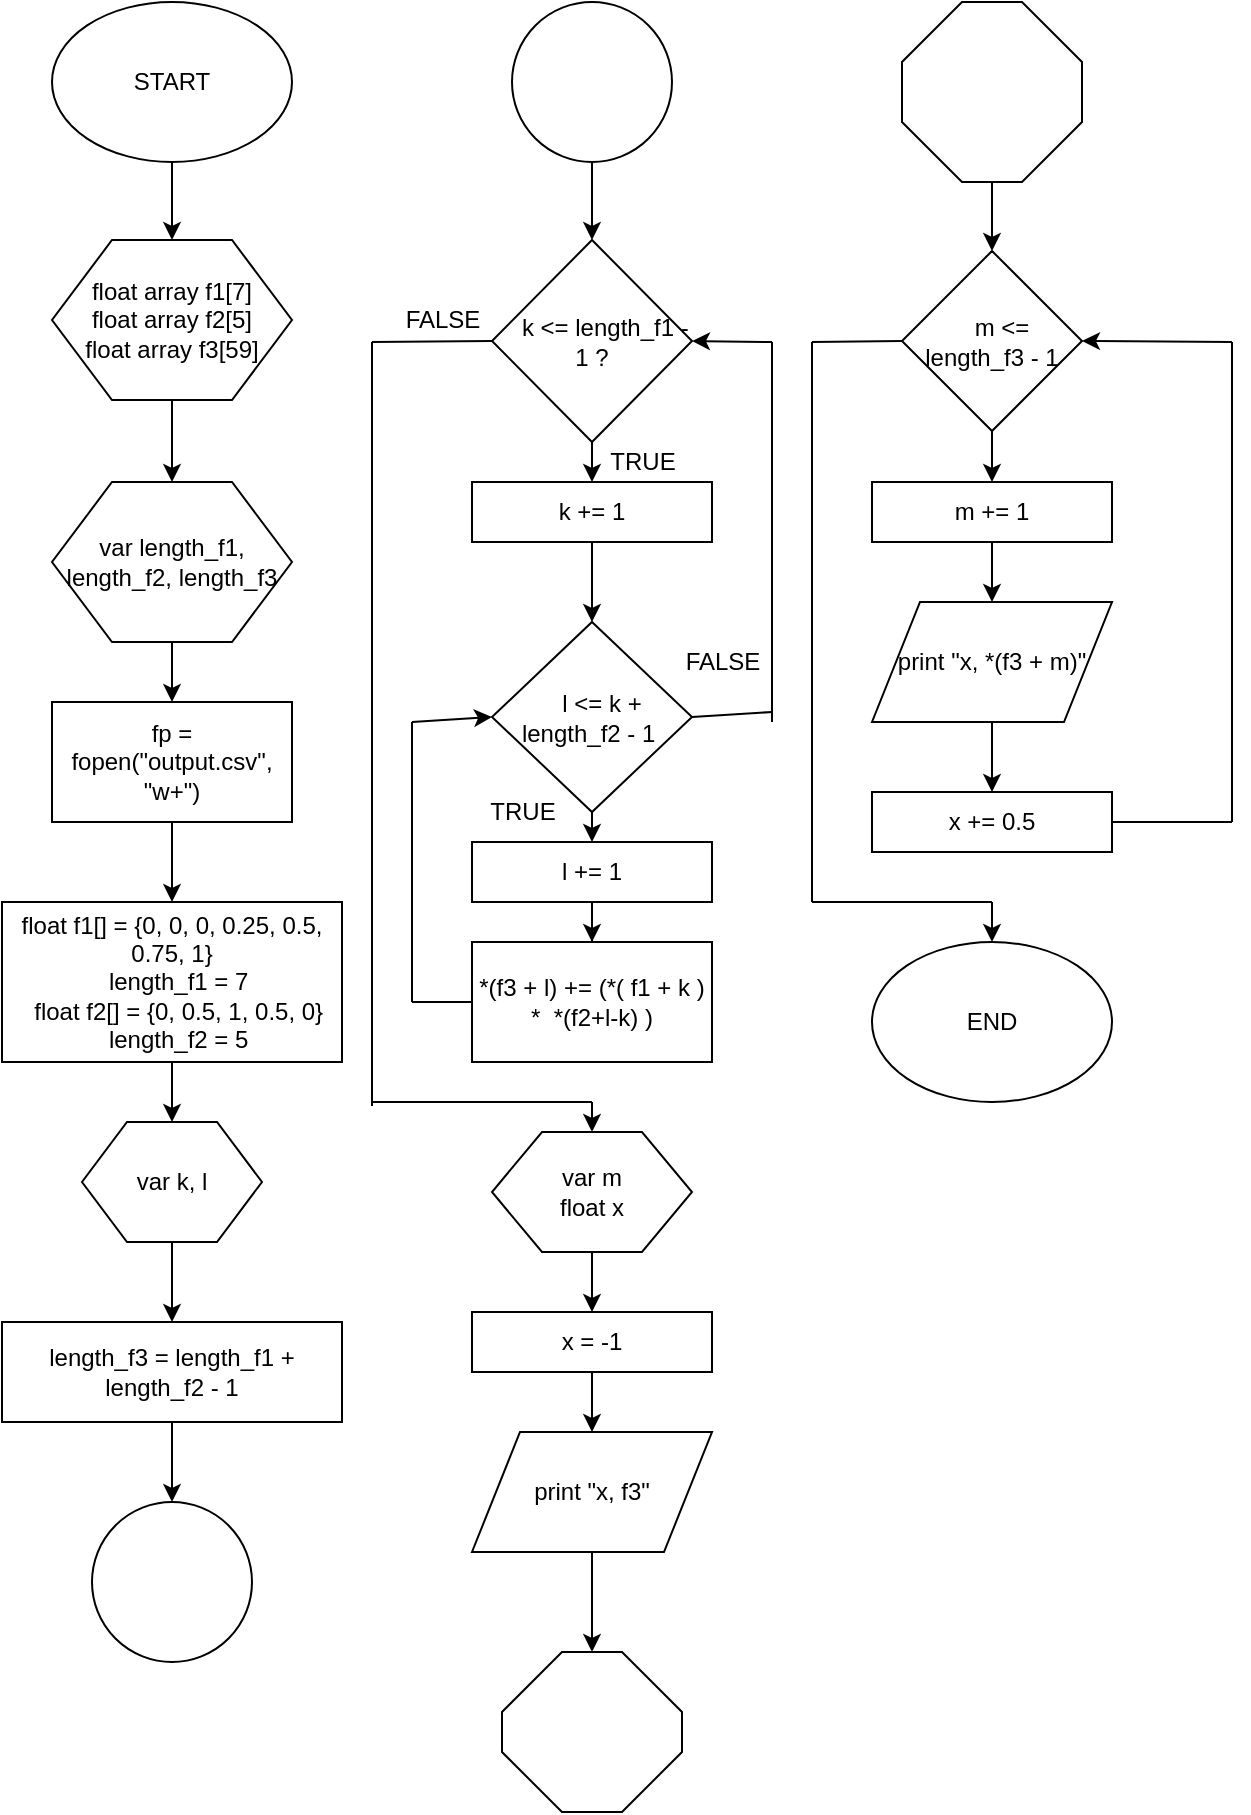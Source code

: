 <mxfile version="12.7.4"><diagram id="ftKhaE1WnbpQ56k5tuIr" name="Page-1"><mxGraphModel dx="2015" dy="1103" grid="1" gridSize="10" guides="1" tooltips="1" connect="1" arrows="1" fold="1" page="1" pageScale="1" pageWidth="850" pageHeight="1100" math="0" shadow="0"><root><mxCell id="0"/><mxCell id="1" parent="0"/><mxCell id="ZUdp_55HdIpqBzMfKWcr-104" value="" style="edgeStyle=orthogonalEdgeStyle;rounded=0;orthogonalLoop=1;jettySize=auto;html=1;" edge="1" parent="1" source="ZUdp_55HdIpqBzMfKWcr-95" target="ZUdp_55HdIpqBzMfKWcr-96"><mxGeometry relative="1" as="geometry"/></mxCell><mxCell id="ZUdp_55HdIpqBzMfKWcr-95" value="START" style="ellipse;whiteSpace=wrap;html=1;" vertex="1" parent="1"><mxGeometry x="40" y="40" width="120" height="80" as="geometry"/></mxCell><mxCell id="ZUdp_55HdIpqBzMfKWcr-105" value="" style="edgeStyle=orthogonalEdgeStyle;rounded=0;orthogonalLoop=1;jettySize=auto;html=1;" edge="1" parent="1" source="ZUdp_55HdIpqBzMfKWcr-96" target="ZUdp_55HdIpqBzMfKWcr-97"><mxGeometry relative="1" as="geometry"/></mxCell><mxCell id="ZUdp_55HdIpqBzMfKWcr-96" value="&lt;div&gt;float array f1[7]&lt;/div&gt;&lt;div&gt;float array f2[5]&lt;/div&gt;&lt;div&gt;float array f3[59]&lt;/div&gt;" style="shape=hexagon;perimeter=hexagonPerimeter2;whiteSpace=wrap;html=1;" vertex="1" parent="1"><mxGeometry x="40" y="159" width="120" height="80" as="geometry"/></mxCell><mxCell id="ZUdp_55HdIpqBzMfKWcr-106" value="" style="edgeStyle=orthogonalEdgeStyle;rounded=0;orthogonalLoop=1;jettySize=auto;html=1;" edge="1" parent="1" source="ZUdp_55HdIpqBzMfKWcr-97" target="ZUdp_55HdIpqBzMfKWcr-98"><mxGeometry relative="1" as="geometry"/></mxCell><mxCell id="ZUdp_55HdIpqBzMfKWcr-97" value="&lt;div&gt;var&amp;nbsp;length_f1, length_f2, length_f3&lt;/div&gt;" style="shape=hexagon;perimeter=hexagonPerimeter2;whiteSpace=wrap;html=1;" vertex="1" parent="1"><mxGeometry x="40" y="280" width="120" height="80" as="geometry"/></mxCell><mxCell id="ZUdp_55HdIpqBzMfKWcr-108" value="" style="edgeStyle=orthogonalEdgeStyle;rounded=0;orthogonalLoop=1;jettySize=auto;html=1;" edge="1" parent="1" source="ZUdp_55HdIpqBzMfKWcr-98" target="ZUdp_55HdIpqBzMfKWcr-99"><mxGeometry relative="1" as="geometry"/></mxCell><mxCell id="ZUdp_55HdIpqBzMfKWcr-98" value="fp = fopen(&quot;output.csv&quot;, &quot;w+&quot;)" style="rounded=0;whiteSpace=wrap;html=1;" vertex="1" parent="1"><mxGeometry x="40" y="390" width="120" height="60" as="geometry"/></mxCell><mxCell id="ZUdp_55HdIpqBzMfKWcr-109" value="" style="edgeStyle=orthogonalEdgeStyle;rounded=0;orthogonalLoop=1;jettySize=auto;html=1;" edge="1" parent="1" source="ZUdp_55HdIpqBzMfKWcr-99" target="ZUdp_55HdIpqBzMfKWcr-101"><mxGeometry relative="1" as="geometry"/></mxCell><mxCell id="ZUdp_55HdIpqBzMfKWcr-99" value="&lt;div&gt;float f1[] = {0, 0, 0, 0.25, 0.5, 0.75, 1}&lt;/div&gt;&lt;div&gt;&amp;nbsp; length_f1 = 7&lt;/div&gt;&lt;div&gt;&amp;nbsp; float f2[] = {0, 0.5, 1, 0.5, 0}&lt;/div&gt;&lt;div&gt;&amp;nbsp; length_f2 = 5&lt;/div&gt;" style="rounded=0;whiteSpace=wrap;html=1;" vertex="1" parent="1"><mxGeometry x="15" y="490" width="170" height="80" as="geometry"/></mxCell><mxCell id="ZUdp_55HdIpqBzMfKWcr-110" value="" style="edgeStyle=orthogonalEdgeStyle;rounded=0;orthogonalLoop=1;jettySize=auto;html=1;" edge="1" parent="1" source="ZUdp_55HdIpqBzMfKWcr-101" target="ZUdp_55HdIpqBzMfKWcr-102"><mxGeometry relative="1" as="geometry"/></mxCell><mxCell id="ZUdp_55HdIpqBzMfKWcr-101" value="var k, l" style="shape=hexagon;perimeter=hexagonPerimeter2;whiteSpace=wrap;html=1;" vertex="1" parent="1"><mxGeometry x="55" y="600" width="90" height="60" as="geometry"/></mxCell><mxCell id="ZUdp_55HdIpqBzMfKWcr-111" value="" style="edgeStyle=orthogonalEdgeStyle;rounded=0;orthogonalLoop=1;jettySize=auto;html=1;" edge="1" parent="1" source="ZUdp_55HdIpqBzMfKWcr-102" target="ZUdp_55HdIpqBzMfKWcr-103"><mxGeometry relative="1" as="geometry"/></mxCell><mxCell id="ZUdp_55HdIpqBzMfKWcr-102" value="length_f3 = length_f1 + length_f2 - 1" style="rounded=0;whiteSpace=wrap;html=1;" vertex="1" parent="1"><mxGeometry x="15" y="700" width="170" height="50" as="geometry"/></mxCell><mxCell id="ZUdp_55HdIpqBzMfKWcr-103" value="" style="ellipse;whiteSpace=wrap;html=1;aspect=fixed;" vertex="1" parent="1"><mxGeometry x="60" y="790" width="80" height="80" as="geometry"/></mxCell><mxCell id="ZUdp_55HdIpqBzMfKWcr-130" value="" style="edgeStyle=orthogonalEdgeStyle;rounded=0;orthogonalLoop=1;jettySize=auto;html=1;" edge="1" parent="1" source="ZUdp_55HdIpqBzMfKWcr-112" target="ZUdp_55HdIpqBzMfKWcr-113"><mxGeometry relative="1" as="geometry"/></mxCell><mxCell id="ZUdp_55HdIpqBzMfKWcr-112" value="" style="ellipse;whiteSpace=wrap;html=1;aspect=fixed;" vertex="1" parent="1"><mxGeometry x="270" y="40" width="80" height="80" as="geometry"/></mxCell><mxCell id="ZUdp_55HdIpqBzMfKWcr-113" value="&amp;nbsp; &amp;nbsp; k &amp;lt;= length_f1 - 1 ?" style="rhombus;whiteSpace=wrap;html=1;" vertex="1" parent="1"><mxGeometry x="260" y="159" width="100" height="101" as="geometry"/></mxCell><mxCell id="ZUdp_55HdIpqBzMfKWcr-114" value="&amp;nbsp; &amp;nbsp;l &amp;lt;= k + length_f2 - 1&amp;nbsp;" style="rhombus;whiteSpace=wrap;html=1;" vertex="1" parent="1"><mxGeometry x="260" y="350" width="100" height="95" as="geometry"/></mxCell><mxCell id="ZUdp_55HdIpqBzMfKWcr-115" value="*(f3 + l) += (*( f1 + k ) *&amp;nbsp; *(f2+l-k) )" style="rounded=0;whiteSpace=wrap;html=1;" vertex="1" parent="1"><mxGeometry x="250" y="510" width="120" height="60" as="geometry"/></mxCell><mxCell id="ZUdp_55HdIpqBzMfKWcr-116" value="var m&lt;br&gt;float x" style="shape=hexagon;perimeter=hexagonPerimeter2;whiteSpace=wrap;html=1;" vertex="1" parent="1"><mxGeometry x="260" y="605" width="100" height="60" as="geometry"/></mxCell><mxCell id="ZUdp_55HdIpqBzMfKWcr-158" value="" style="edgeStyle=orthogonalEdgeStyle;rounded=0;orthogonalLoop=1;jettySize=auto;html=1;" edge="1" parent="1" source="ZUdp_55HdIpqBzMfKWcr-117" target="ZUdp_55HdIpqBzMfKWcr-118"><mxGeometry relative="1" as="geometry"/></mxCell><mxCell id="ZUdp_55HdIpqBzMfKWcr-117" value="x = -1" style="rounded=0;whiteSpace=wrap;html=1;" vertex="1" parent="1"><mxGeometry x="250" y="695" width="120" height="30" as="geometry"/></mxCell><mxCell id="ZUdp_55HdIpqBzMfKWcr-159" value="" style="edgeStyle=orthogonalEdgeStyle;rounded=0;orthogonalLoop=1;jettySize=auto;html=1;" edge="1" parent="1" source="ZUdp_55HdIpqBzMfKWcr-118" target="ZUdp_55HdIpqBzMfKWcr-119"><mxGeometry relative="1" as="geometry"/></mxCell><mxCell id="ZUdp_55HdIpqBzMfKWcr-118" value="print &quot;x, f3&quot;" style="shape=parallelogram;perimeter=parallelogramPerimeter;whiteSpace=wrap;html=1;" vertex="1" parent="1"><mxGeometry x="250" y="755" width="120" height="60" as="geometry"/></mxCell><mxCell id="ZUdp_55HdIpqBzMfKWcr-119" value="" style="whiteSpace=wrap;html=1;shape=mxgraph.basic.octagon2;align=center;verticalAlign=middle;dx=15;" vertex="1" parent="1"><mxGeometry x="265" y="865" width="90" height="80" as="geometry"/></mxCell><mxCell id="ZUdp_55HdIpqBzMfKWcr-161" value="" style="edgeStyle=orthogonalEdgeStyle;rounded=0;orthogonalLoop=1;jettySize=auto;html=1;" edge="1" parent="1" source="ZUdp_55HdIpqBzMfKWcr-120" target="ZUdp_55HdIpqBzMfKWcr-121"><mxGeometry relative="1" as="geometry"/></mxCell><mxCell id="ZUdp_55HdIpqBzMfKWcr-120" value="" style="whiteSpace=wrap;html=1;shape=mxgraph.basic.octagon2;align=center;verticalAlign=middle;dx=15;" vertex="1" parent="1"><mxGeometry x="465" y="40" width="90" height="90" as="geometry"/></mxCell><mxCell id="ZUdp_55HdIpqBzMfKWcr-121" value="&amp;nbsp; &amp;nbsp;m &amp;lt;= length_f3 - 1" style="rhombus;whiteSpace=wrap;html=1;" vertex="1" parent="1"><mxGeometry x="465" y="164.5" width="90" height="90" as="geometry"/></mxCell><mxCell id="ZUdp_55HdIpqBzMfKWcr-122" value="x += 0.5" style="rounded=0;whiteSpace=wrap;html=1;" vertex="1" parent="1"><mxGeometry x="450" y="435" width="120" height="30" as="geometry"/></mxCell><mxCell id="ZUdp_55HdIpqBzMfKWcr-124" value="&lt;span style=&quot;white-space: normal&quot;&gt;print &quot;x, *(f3 + m)&quot;&lt;/span&gt;" style="shape=parallelogram;perimeter=parallelogramPerimeter;whiteSpace=wrap;html=1;" vertex="1" parent="1"><mxGeometry x="450" y="340" width="120" height="60" as="geometry"/></mxCell><mxCell id="ZUdp_55HdIpqBzMfKWcr-125" value="END" style="ellipse;whiteSpace=wrap;html=1;" vertex="1" parent="1"><mxGeometry x="450" y="510" width="120" height="80" as="geometry"/></mxCell><mxCell id="ZUdp_55HdIpqBzMfKWcr-134" value="" style="edgeStyle=orthogonalEdgeStyle;rounded=0;orthogonalLoop=1;jettySize=auto;html=1;" edge="1" parent="1" source="ZUdp_55HdIpqBzMfKWcr-126" target="ZUdp_55HdIpqBzMfKWcr-114"><mxGeometry relative="1" as="geometry"/></mxCell><mxCell id="ZUdp_55HdIpqBzMfKWcr-126" value="k += 1" style="rounded=0;whiteSpace=wrap;html=1;" vertex="1" parent="1"><mxGeometry x="250" y="280" width="120" height="30" as="geometry"/></mxCell><mxCell id="ZUdp_55HdIpqBzMfKWcr-137" value="" style="edgeStyle=orthogonalEdgeStyle;rounded=0;orthogonalLoop=1;jettySize=auto;html=1;" edge="1" parent="1" source="ZUdp_55HdIpqBzMfKWcr-128" target="ZUdp_55HdIpqBzMfKWcr-115"><mxGeometry relative="1" as="geometry"/></mxCell><mxCell id="ZUdp_55HdIpqBzMfKWcr-128" value="l += 1" style="rounded=0;whiteSpace=wrap;html=1;" vertex="1" parent="1"><mxGeometry x="250" y="460" width="120" height="30" as="geometry"/></mxCell><mxCell id="ZUdp_55HdIpqBzMfKWcr-165" value="" style="edgeStyle=orthogonalEdgeStyle;rounded=0;orthogonalLoop=1;jettySize=auto;html=1;" edge="1" parent="1" source="ZUdp_55HdIpqBzMfKWcr-129" target="ZUdp_55HdIpqBzMfKWcr-124"><mxGeometry relative="1" as="geometry"/></mxCell><mxCell id="ZUdp_55HdIpqBzMfKWcr-129" value="m += 1" style="rounded=0;whiteSpace=wrap;html=1;" vertex="1" parent="1"><mxGeometry x="450" y="280" width="120" height="30" as="geometry"/></mxCell><mxCell id="ZUdp_55HdIpqBzMfKWcr-133" value="" style="endArrow=classic;html=1;exitX=0.5;exitY=1;exitDx=0;exitDy=0;entryX=0.5;entryY=0;entryDx=0;entryDy=0;" edge="1" parent="1" source="ZUdp_55HdIpqBzMfKWcr-113" target="ZUdp_55HdIpqBzMfKWcr-126"><mxGeometry width="50" height="50" relative="1" as="geometry"><mxPoint x="360" y="300" as="sourcePoint"/><mxPoint x="410" y="250" as="targetPoint"/></mxGeometry></mxCell><mxCell id="ZUdp_55HdIpqBzMfKWcr-135" value="TRUE" style="text;html=1;align=center;verticalAlign=middle;resizable=0;points=[];autosize=1;" vertex="1" parent="1"><mxGeometry x="310" y="260" width="50" height="20" as="geometry"/></mxCell><mxCell id="ZUdp_55HdIpqBzMfKWcr-136" value="" style="endArrow=classic;html=1;exitX=0.5;exitY=1;exitDx=0;exitDy=0;entryX=0.5;entryY=0;entryDx=0;entryDy=0;" edge="1" parent="1" source="ZUdp_55HdIpqBzMfKWcr-114" target="ZUdp_55HdIpqBzMfKWcr-128"><mxGeometry width="50" height="50" relative="1" as="geometry"><mxPoint x="310" y="450" as="sourcePoint"/><mxPoint x="380" y="420" as="targetPoint"/></mxGeometry></mxCell><mxCell id="ZUdp_55HdIpqBzMfKWcr-142" value="" style="endArrow=none;html=1;exitX=1;exitY=0.5;exitDx=0;exitDy=0;" edge="1" parent="1" source="ZUdp_55HdIpqBzMfKWcr-114"><mxGeometry width="50" height="50" relative="1" as="geometry"><mxPoint x="380" y="380" as="sourcePoint"/><mxPoint x="400" y="395" as="targetPoint"/></mxGeometry></mxCell><mxCell id="ZUdp_55HdIpqBzMfKWcr-143" value="" style="endArrow=none;html=1;" edge="1" parent="1"><mxGeometry width="50" height="50" relative="1" as="geometry"><mxPoint x="400" y="400" as="sourcePoint"/><mxPoint x="400" y="210" as="targetPoint"/></mxGeometry></mxCell><mxCell id="ZUdp_55HdIpqBzMfKWcr-144" value="" style="endArrow=classic;html=1;entryX=1;entryY=0.5;entryDx=0;entryDy=0;" edge="1" parent="1" target="ZUdp_55HdIpqBzMfKWcr-113"><mxGeometry width="50" height="50" relative="1" as="geometry"><mxPoint x="400" y="210" as="sourcePoint"/><mxPoint x="430" y="160" as="targetPoint"/></mxGeometry></mxCell><mxCell id="ZUdp_55HdIpqBzMfKWcr-145" value="FALSE" style="text;html=1;align=center;verticalAlign=middle;resizable=0;points=[];autosize=1;" vertex="1" parent="1"><mxGeometry x="350" y="360" width="50" height="20" as="geometry"/></mxCell><mxCell id="ZUdp_55HdIpqBzMfKWcr-147" value="TRUE" style="text;html=1;align=center;verticalAlign=middle;resizable=0;points=[];autosize=1;" vertex="1" parent="1"><mxGeometry x="250" y="435" width="50" height="20" as="geometry"/></mxCell><mxCell id="ZUdp_55HdIpqBzMfKWcr-148" value="" style="endArrow=none;html=1;entryX=0;entryY=0.5;entryDx=0;entryDy=0;" edge="1" parent="1" target="ZUdp_55HdIpqBzMfKWcr-113"><mxGeometry width="50" height="50" relative="1" as="geometry"><mxPoint x="200" y="210" as="sourcePoint"/><mxPoint x="220" y="170" as="targetPoint"/></mxGeometry></mxCell><mxCell id="ZUdp_55HdIpqBzMfKWcr-149" value="" style="endArrow=none;html=1;" edge="1" parent="1"><mxGeometry width="50" height="50" relative="1" as="geometry"><mxPoint x="200" y="592" as="sourcePoint"/><mxPoint x="200" y="210" as="targetPoint"/></mxGeometry></mxCell><mxCell id="ZUdp_55HdIpqBzMfKWcr-150" value="" style="endArrow=none;html=1;" edge="1" parent="1"><mxGeometry width="50" height="50" relative="1" as="geometry"><mxPoint x="200" y="590" as="sourcePoint"/><mxPoint x="310" y="590" as="targetPoint"/></mxGeometry></mxCell><mxCell id="ZUdp_55HdIpqBzMfKWcr-151" value="" style="endArrow=classic;html=1;entryX=0.5;entryY=0;entryDx=0;entryDy=0;" edge="1" parent="1" target="ZUdp_55HdIpqBzMfKWcr-116"><mxGeometry width="50" height="50" relative="1" as="geometry"><mxPoint x="310" y="590" as="sourcePoint"/><mxPoint x="410" y="560" as="targetPoint"/></mxGeometry></mxCell><mxCell id="ZUdp_55HdIpqBzMfKWcr-152" value="FALSE" style="text;html=1;align=center;verticalAlign=middle;resizable=0;points=[];autosize=1;" vertex="1" parent="1"><mxGeometry x="210" y="189" width="50" height="20" as="geometry"/></mxCell><mxCell id="ZUdp_55HdIpqBzMfKWcr-157" value="" style="endArrow=classic;html=1;exitX=0.5;exitY=1;exitDx=0;exitDy=0;entryX=0.5;entryY=0;entryDx=0;entryDy=0;" edge="1" parent="1" source="ZUdp_55HdIpqBzMfKWcr-116" target="ZUdp_55HdIpqBzMfKWcr-117"><mxGeometry width="50" height="50" relative="1" as="geometry"><mxPoint x="390" y="700" as="sourcePoint"/><mxPoint x="440" y="650" as="targetPoint"/></mxGeometry></mxCell><mxCell id="ZUdp_55HdIpqBzMfKWcr-164" value="" style="endArrow=classic;html=1;exitX=0.5;exitY=1;exitDx=0;exitDy=0;entryX=0.5;entryY=0;entryDx=0;entryDy=0;" edge="1" parent="1" source="ZUdp_55HdIpqBzMfKWcr-121" target="ZUdp_55HdIpqBzMfKWcr-129"><mxGeometry width="50" height="50" relative="1" as="geometry"><mxPoint x="510" y="330" as="sourcePoint"/><mxPoint x="560" y="280" as="targetPoint"/></mxGeometry></mxCell><mxCell id="ZUdp_55HdIpqBzMfKWcr-169" value="" style="endArrow=classic;html=1;exitX=0.5;exitY=1;exitDx=0;exitDy=0;entryX=0.5;entryY=0;entryDx=0;entryDy=0;" edge="1" parent="1" source="ZUdp_55HdIpqBzMfKWcr-124" target="ZUdp_55HdIpqBzMfKWcr-122"><mxGeometry width="50" height="50" relative="1" as="geometry"><mxPoint x="590" y="420" as="sourcePoint"/><mxPoint x="640" y="370" as="targetPoint"/></mxGeometry></mxCell><mxCell id="ZUdp_55HdIpqBzMfKWcr-172" value="" style="endArrow=none;html=1;entryX=0;entryY=0.5;entryDx=0;entryDy=0;" edge="1" parent="1" target="ZUdp_55HdIpqBzMfKWcr-115"><mxGeometry width="50" height="50" relative="1" as="geometry"><mxPoint x="220" y="540" as="sourcePoint"/><mxPoint x="260" y="480" as="targetPoint"/></mxGeometry></mxCell><mxCell id="ZUdp_55HdIpqBzMfKWcr-173" value="" style="endArrow=none;html=1;" edge="1" parent="1"><mxGeometry width="50" height="50" relative="1" as="geometry"><mxPoint x="220" y="540" as="sourcePoint"/><mxPoint x="220" y="400" as="targetPoint"/></mxGeometry></mxCell><mxCell id="ZUdp_55HdIpqBzMfKWcr-175" value="" style="endArrow=classic;html=1;entryX=0;entryY=0.5;entryDx=0;entryDy=0;" edge="1" parent="1" target="ZUdp_55HdIpqBzMfKWcr-114"><mxGeometry width="50" height="50" relative="1" as="geometry"><mxPoint x="220" y="400" as="sourcePoint"/><mxPoint x="260" y="360" as="targetPoint"/></mxGeometry></mxCell><mxCell id="ZUdp_55HdIpqBzMfKWcr-177" value="" style="endArrow=none;html=1;exitX=1;exitY=0.5;exitDx=0;exitDy=0;" edge="1" parent="1" source="ZUdp_55HdIpqBzMfKWcr-122"><mxGeometry width="50" height="50" relative="1" as="geometry"><mxPoint x="600" y="450" as="sourcePoint"/><mxPoint x="630" y="450" as="targetPoint"/></mxGeometry></mxCell><mxCell id="ZUdp_55HdIpqBzMfKWcr-179" value="" style="endArrow=none;html=1;" edge="1" parent="1"><mxGeometry width="50" height="50" relative="1" as="geometry"><mxPoint x="630" y="450" as="sourcePoint"/><mxPoint x="630" y="210" as="targetPoint"/></mxGeometry></mxCell><mxCell id="ZUdp_55HdIpqBzMfKWcr-180" value="" style="endArrow=classic;html=1;entryX=1;entryY=0.5;entryDx=0;entryDy=0;" edge="1" parent="1" target="ZUdp_55HdIpqBzMfKWcr-121"><mxGeometry width="50" height="50" relative="1" as="geometry"><mxPoint x="630" y="210" as="sourcePoint"/><mxPoint x="560" y="210" as="targetPoint"/></mxGeometry></mxCell><mxCell id="ZUdp_55HdIpqBzMfKWcr-181" value="" style="endArrow=none;html=1;exitX=0;exitY=0.5;exitDx=0;exitDy=0;" edge="1" parent="1" source="ZUdp_55HdIpqBzMfKWcr-121"><mxGeometry width="50" height="50" relative="1" as="geometry"><mxPoint x="390" y="220" as="sourcePoint"/><mxPoint x="420" y="210" as="targetPoint"/></mxGeometry></mxCell><mxCell id="ZUdp_55HdIpqBzMfKWcr-182" value="" style="endArrow=none;html=1;" edge="1" parent="1"><mxGeometry width="50" height="50" relative="1" as="geometry"><mxPoint x="420" y="490" as="sourcePoint"/><mxPoint x="420" y="210" as="targetPoint"/></mxGeometry></mxCell><mxCell id="ZUdp_55HdIpqBzMfKWcr-183" value="" style="endArrow=none;html=1;" edge="1" parent="1"><mxGeometry width="50" height="50" relative="1" as="geometry"><mxPoint x="420" y="490" as="sourcePoint"/><mxPoint x="510" y="490" as="targetPoint"/></mxGeometry></mxCell><mxCell id="ZUdp_55HdIpqBzMfKWcr-184" value="" style="endArrow=classic;html=1;entryX=0.5;entryY=0;entryDx=0;entryDy=0;" edge="1" parent="1" target="ZUdp_55HdIpqBzMfKWcr-125"><mxGeometry width="50" height="50" relative="1" as="geometry"><mxPoint x="510" y="490" as="sourcePoint"/><mxPoint x="620" y="470" as="targetPoint"/></mxGeometry></mxCell></root></mxGraphModel></diagram></mxfile>